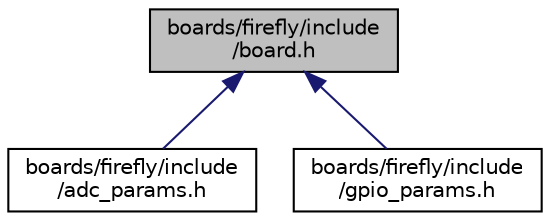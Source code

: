 digraph "boards/firefly/include/board.h"
{
 // LATEX_PDF_SIZE
  edge [fontname="Helvetica",fontsize="10",labelfontname="Helvetica",labelfontsize="10"];
  node [fontname="Helvetica",fontsize="10",shape=record];
  Node1 [label="boards/firefly/include\l/board.h",height=0.2,width=0.4,color="black", fillcolor="grey75", style="filled", fontcolor="black",tooltip="Support for the Firefly board."];
  Node1 -> Node2 [dir="back",color="midnightblue",fontsize="10",style="solid",fontname="Helvetica"];
  Node2 [label="boards/firefly/include\l/adc_params.h",height=0.2,width=0.4,color="black", fillcolor="white", style="filled",URL="$firefly_2include_2adc__params_8h.html",tooltip="Board specific configuration of direct mapped ADC."];
  Node1 -> Node3 [dir="back",color="midnightblue",fontsize="10",style="solid",fontname="Helvetica"];
  Node3 [label="boards/firefly/include\l/gpio_params.h",height=0.2,width=0.4,color="black", fillcolor="white", style="filled",URL="$firefly_2include_2gpio__params_8h.html",tooltip="Board specific configuration of direct mapped GPIOs."];
}

